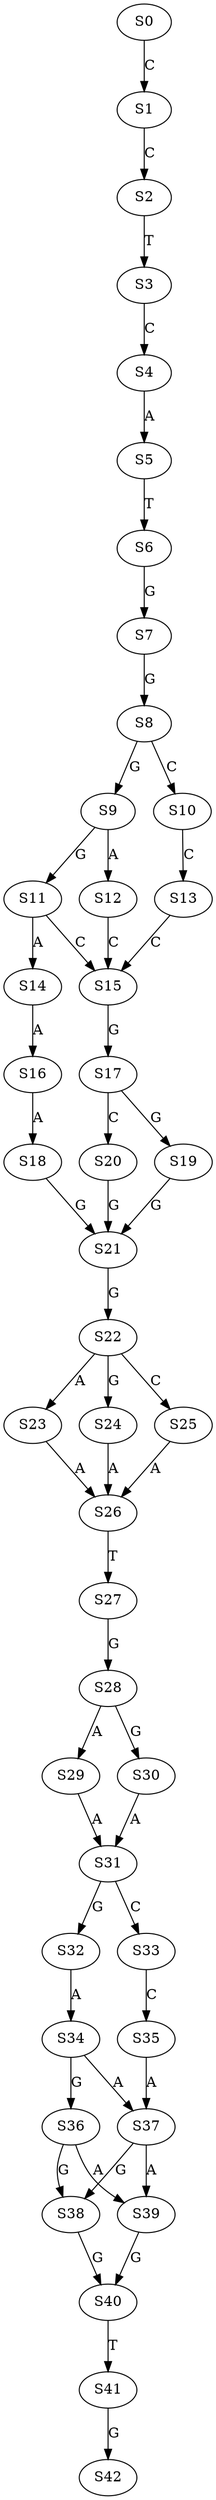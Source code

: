 strict digraph  {
	S0 -> S1 [ label = C ];
	S1 -> S2 [ label = C ];
	S2 -> S3 [ label = T ];
	S3 -> S4 [ label = C ];
	S4 -> S5 [ label = A ];
	S5 -> S6 [ label = T ];
	S6 -> S7 [ label = G ];
	S7 -> S8 [ label = G ];
	S8 -> S9 [ label = G ];
	S8 -> S10 [ label = C ];
	S9 -> S11 [ label = G ];
	S9 -> S12 [ label = A ];
	S10 -> S13 [ label = C ];
	S11 -> S14 [ label = A ];
	S11 -> S15 [ label = C ];
	S12 -> S15 [ label = C ];
	S13 -> S15 [ label = C ];
	S14 -> S16 [ label = A ];
	S15 -> S17 [ label = G ];
	S16 -> S18 [ label = A ];
	S17 -> S19 [ label = G ];
	S17 -> S20 [ label = C ];
	S18 -> S21 [ label = G ];
	S19 -> S21 [ label = G ];
	S20 -> S21 [ label = G ];
	S21 -> S22 [ label = G ];
	S22 -> S23 [ label = A ];
	S22 -> S24 [ label = G ];
	S22 -> S25 [ label = C ];
	S23 -> S26 [ label = A ];
	S24 -> S26 [ label = A ];
	S25 -> S26 [ label = A ];
	S26 -> S27 [ label = T ];
	S27 -> S28 [ label = G ];
	S28 -> S29 [ label = A ];
	S28 -> S30 [ label = G ];
	S29 -> S31 [ label = A ];
	S30 -> S31 [ label = A ];
	S31 -> S32 [ label = G ];
	S31 -> S33 [ label = C ];
	S32 -> S34 [ label = A ];
	S33 -> S35 [ label = C ];
	S34 -> S36 [ label = G ];
	S34 -> S37 [ label = A ];
	S35 -> S37 [ label = A ];
	S36 -> S38 [ label = G ];
	S36 -> S39 [ label = A ];
	S37 -> S39 [ label = A ];
	S37 -> S38 [ label = G ];
	S38 -> S40 [ label = G ];
	S39 -> S40 [ label = G ];
	S40 -> S41 [ label = T ];
	S41 -> S42 [ label = G ];
}
